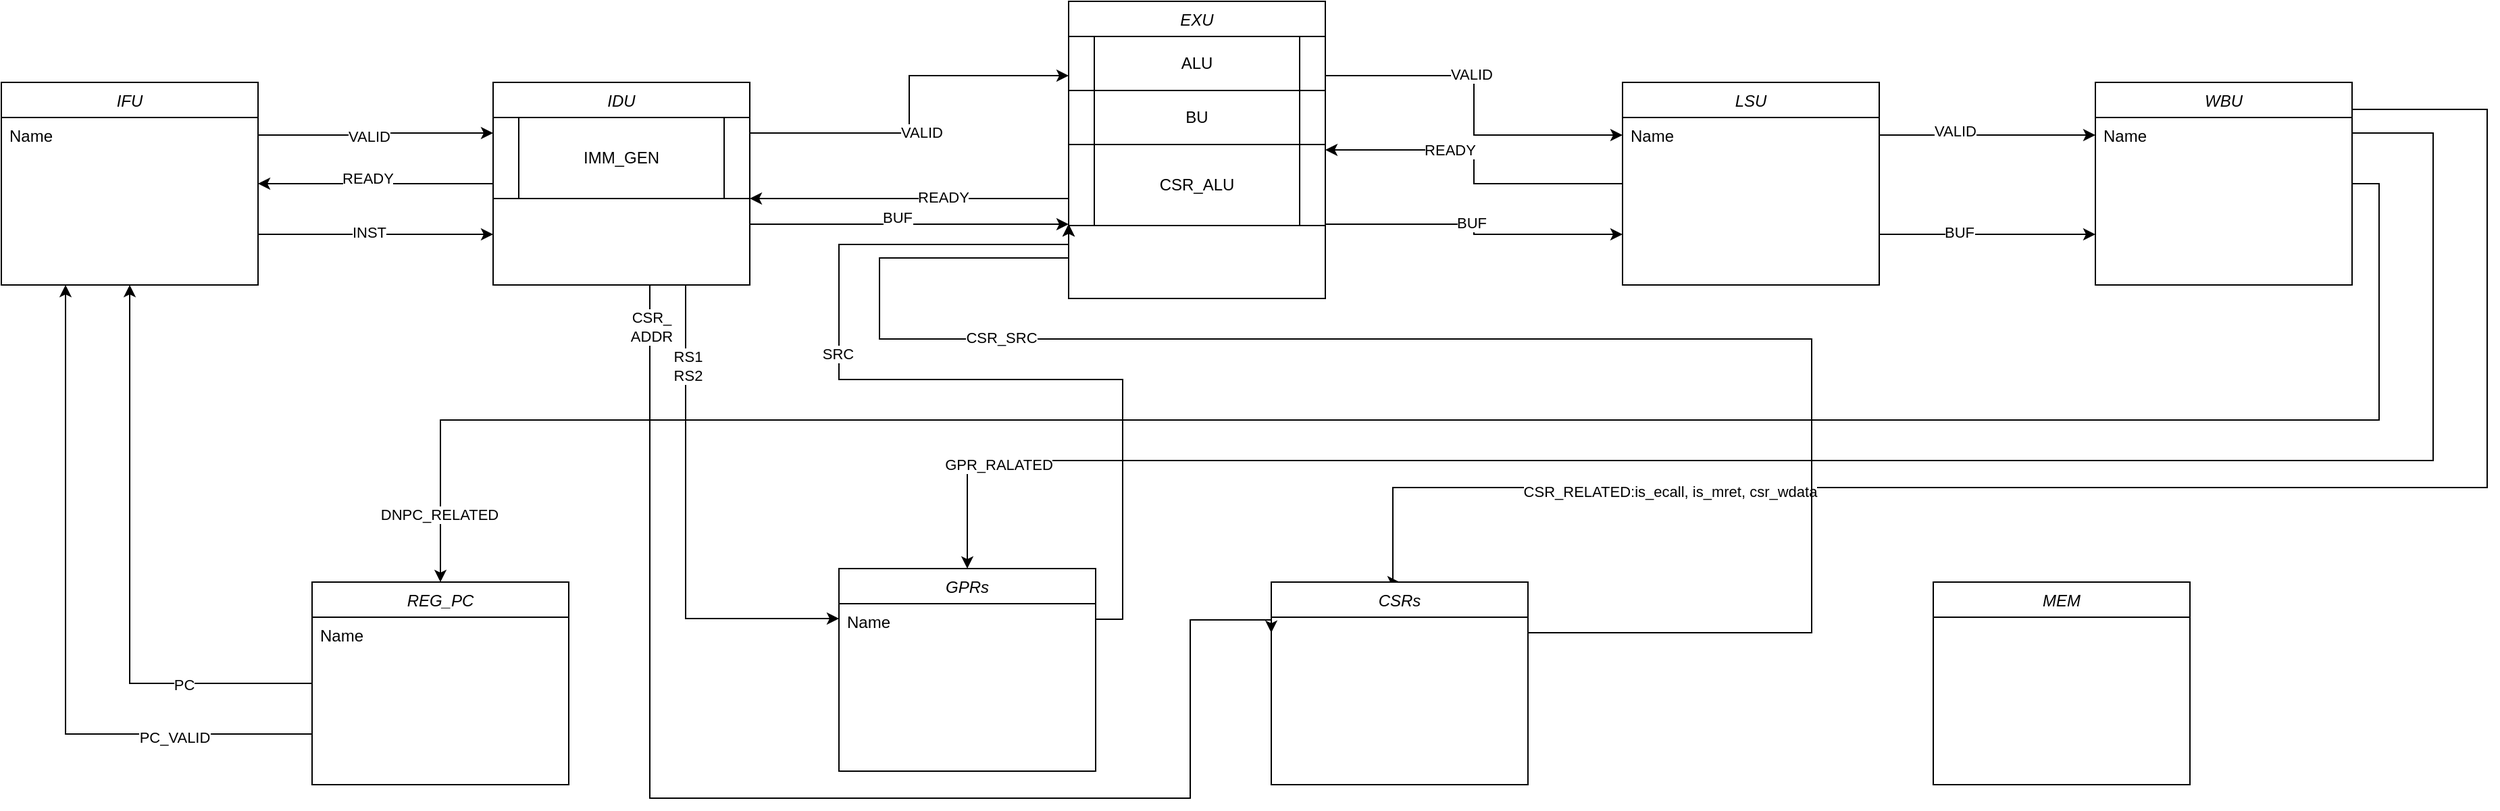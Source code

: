 <mxfile version="26.2.15">
  <diagram id="C5RBs43oDa-KdzZeNtuy" name="Page-1">
    <mxGraphModel dx="1971" dy="811" grid="1" gridSize="10" guides="1" tooltips="1" connect="1" arrows="1" fold="1" page="1" pageScale="1" pageWidth="827" pageHeight="1169" math="0" shadow="0">
      <root>
        <mxCell id="WIyWlLk6GJQsqaUBKTNV-0" />
        <mxCell id="WIyWlLk6GJQsqaUBKTNV-1" parent="WIyWlLk6GJQsqaUBKTNV-0" />
        <mxCell id="KODN2zmgsEhRJ-fXcD3F-83" style="edgeStyle=orthogonalEdgeStyle;rounded=0;orthogonalLoop=1;jettySize=auto;html=1;exitX=1;exitY=0.75;exitDx=0;exitDy=0;entryX=0;entryY=0.75;entryDx=0;entryDy=0;" parent="WIyWlLk6GJQsqaUBKTNV-1" source="zkfFHV4jXpPFQw0GAbJ--0" target="KODN2zmgsEhRJ-fXcD3F-14" edge="1">
          <mxGeometry relative="1" as="geometry" />
        </mxCell>
        <mxCell id="KODN2zmgsEhRJ-fXcD3F-84" value="INST" style="edgeLabel;html=1;align=center;verticalAlign=middle;resizable=0;points=[];" parent="KODN2zmgsEhRJ-fXcD3F-83" vertex="1" connectable="0">
          <mxGeometry x="-0.061" y="2" relative="1" as="geometry">
            <mxPoint as="offset" />
          </mxGeometry>
        </mxCell>
        <mxCell id="zkfFHV4jXpPFQw0GAbJ--0" value="IFU" style="swimlane;fontStyle=2;align=center;verticalAlign=top;childLayout=stackLayout;horizontal=1;startSize=26;horizontalStack=0;resizeParent=1;resizeLast=0;collapsible=1;marginBottom=0;rounded=0;shadow=0;strokeWidth=1;" parent="WIyWlLk6GJQsqaUBKTNV-1" vertex="1">
          <mxGeometry x="240" y="140" width="190" height="150" as="geometry">
            <mxRectangle x="230" y="140" width="160" height="26" as="alternateBounds" />
          </mxGeometry>
        </mxCell>
        <mxCell id="zkfFHV4jXpPFQw0GAbJ--1" value="Name" style="text;align=left;verticalAlign=top;spacingLeft=4;spacingRight=4;overflow=hidden;rotatable=0;points=[[0,0.5],[1,0.5]];portConstraint=eastwest;" parent="zkfFHV4jXpPFQw0GAbJ--0" vertex="1">
          <mxGeometry y="26" width="190" height="26" as="geometry" />
        </mxCell>
        <mxCell id="KODN2zmgsEhRJ-fXcD3F-34" style="edgeStyle=orthogonalEdgeStyle;rounded=0;orthogonalLoop=1;jettySize=auto;html=1;exitX=1;exitY=0.5;exitDx=0;exitDy=0;entryX=0.5;entryY=0;entryDx=0;entryDy=0;" parent="WIyWlLk6GJQsqaUBKTNV-1" source="KODN2zmgsEhRJ-fXcD3F-10" target="KODN2zmgsEhRJ-fXcD3F-22" edge="1">
          <mxGeometry relative="1" as="geometry">
            <Array as="points">
              <mxPoint x="2000" y="215" />
              <mxPoint x="2000" y="390" />
              <mxPoint x="565" y="390" />
            </Array>
          </mxGeometry>
        </mxCell>
        <mxCell id="KODN2zmgsEhRJ-fXcD3F-77" value="DNPC_RELATED" style="edgeLabel;html=1;align=center;verticalAlign=middle;resizable=0;points=[];" parent="KODN2zmgsEhRJ-fXcD3F-34" vertex="1" connectable="0">
          <mxGeometry x="0.942" y="-1" relative="1" as="geometry">
            <mxPoint as="offset" />
          </mxGeometry>
        </mxCell>
        <mxCell id="KODN2zmgsEhRJ-fXcD3F-38" style="edgeStyle=orthogonalEdgeStyle;rounded=0;orthogonalLoop=1;jettySize=auto;html=1;exitX=1;exitY=0.25;exitDx=0;exitDy=0;entryX=0.5;entryY=0;entryDx=0;entryDy=0;" parent="WIyWlLk6GJQsqaUBKTNV-1" source="KODN2zmgsEhRJ-fXcD3F-10" target="KODN2zmgsEhRJ-fXcD3F-20" edge="1">
          <mxGeometry relative="1" as="geometry">
            <Array as="points">
              <mxPoint x="2040" y="178" />
              <mxPoint x="2040" y="420" />
              <mxPoint x="955" y="420" />
            </Array>
          </mxGeometry>
        </mxCell>
        <mxCell id="KODN2zmgsEhRJ-fXcD3F-82" value="GPR_RALATED" style="edgeLabel;html=1;align=center;verticalAlign=middle;resizable=0;points=[];" parent="KODN2zmgsEhRJ-fXcD3F-38" vertex="1" connectable="0">
          <mxGeometry x="0.86" y="3" relative="1" as="geometry">
            <mxPoint as="offset" />
          </mxGeometry>
        </mxCell>
        <mxCell id="KODN2zmgsEhRJ-fXcD3F-56" style="edgeStyle=orthogonalEdgeStyle;rounded=0;orthogonalLoop=1;jettySize=auto;html=1;exitX=1;exitY=0;exitDx=0;exitDy=0;entryX=0.5;entryY=0;entryDx=0;entryDy=0;" parent="WIyWlLk6GJQsqaUBKTNV-1" source="KODN2zmgsEhRJ-fXcD3F-10" target="KODN2zmgsEhRJ-fXcD3F-55" edge="1">
          <mxGeometry relative="1" as="geometry">
            <Array as="points">
              <mxPoint x="1930" y="140" />
              <mxPoint x="1930" y="160" />
              <mxPoint x="2080" y="160" />
              <mxPoint x="2080" y="440" />
              <mxPoint x="1270" y="440" />
              <mxPoint x="1270" y="510" />
            </Array>
          </mxGeometry>
        </mxCell>
        <mxCell id="KODN2zmgsEhRJ-fXcD3F-57" value="CSR_RELATED:is_ecall, is_mret, csr_wdata" style="edgeLabel;html=1;align=center;verticalAlign=middle;resizable=0;points=[];" parent="KODN2zmgsEhRJ-fXcD3F-56" vertex="1" connectable="0">
          <mxGeometry x="0.594" y="3" relative="1" as="geometry">
            <mxPoint x="-1" as="offset" />
          </mxGeometry>
        </mxCell>
        <mxCell id="KODN2zmgsEhRJ-fXcD3F-10" value="WBU" style="swimlane;fontStyle=2;align=center;verticalAlign=top;childLayout=stackLayout;horizontal=1;startSize=26;horizontalStack=0;resizeParent=1;resizeLast=0;collapsible=1;marginBottom=0;rounded=0;shadow=0;strokeWidth=1;" parent="WIyWlLk6GJQsqaUBKTNV-1" vertex="1">
          <mxGeometry x="1790" y="140" width="190" height="150" as="geometry">
            <mxRectangle x="230" y="140" width="160" height="26" as="alternateBounds" />
          </mxGeometry>
        </mxCell>
        <mxCell id="KODN2zmgsEhRJ-fXcD3F-11" value="Name" style="text;align=left;verticalAlign=top;spacingLeft=4;spacingRight=4;overflow=hidden;rotatable=0;points=[[0,0.5],[1,0.5]];portConstraint=eastwest;" parent="KODN2zmgsEhRJ-fXcD3F-10" vertex="1">
          <mxGeometry y="26" width="190" height="26" as="geometry" />
        </mxCell>
        <mxCell id="KODN2zmgsEhRJ-fXcD3F-26" style="edgeStyle=orthogonalEdgeStyle;rounded=0;orthogonalLoop=1;jettySize=auto;html=1;exitX=1;exitY=0.25;exitDx=0;exitDy=0;entryX=0;entryY=0.5;entryDx=0;entryDy=0;" parent="WIyWlLk6GJQsqaUBKTNV-1" source="KODN2zmgsEhRJ-fXcD3F-12" target="KODN2zmgsEhRJ-fXcD3F-17" edge="1">
          <mxGeometry relative="1" as="geometry" />
        </mxCell>
        <mxCell id="KODN2zmgsEhRJ-fXcD3F-67" value="VALID" style="edgeLabel;html=1;align=center;verticalAlign=middle;resizable=0;points=[];" parent="KODN2zmgsEhRJ-fXcD3F-26" vertex="1" connectable="0">
          <mxGeometry x="-0.182" y="1" relative="1" as="geometry">
            <mxPoint as="offset" />
          </mxGeometry>
        </mxCell>
        <mxCell id="KODN2zmgsEhRJ-fXcD3F-65" style="edgeStyle=orthogonalEdgeStyle;rounded=0;orthogonalLoop=1;jettySize=auto;html=1;exitX=1;exitY=0.75;exitDx=0;exitDy=0;entryX=0;entryY=0.75;entryDx=0;entryDy=0;" parent="WIyWlLk6GJQsqaUBKTNV-1" source="KODN2zmgsEhRJ-fXcD3F-12" target="KODN2zmgsEhRJ-fXcD3F-16" edge="1">
          <mxGeometry relative="1" as="geometry" />
        </mxCell>
        <mxCell id="KODN2zmgsEhRJ-fXcD3F-66" value="BUF" style="edgeLabel;html=1;align=center;verticalAlign=middle;resizable=0;points=[];" parent="KODN2zmgsEhRJ-fXcD3F-65" vertex="1" connectable="0">
          <mxGeometry x="-0.053" y="1" relative="1" as="geometry">
            <mxPoint as="offset" />
          </mxGeometry>
        </mxCell>
        <mxCell id="KODN2zmgsEhRJ-fXcD3F-12" value="EXU" style="swimlane;fontStyle=2;align=center;verticalAlign=top;childLayout=stackLayout;horizontal=1;startSize=26;horizontalStack=0;resizeParent=1;resizeLast=0;collapsible=1;marginBottom=0;rounded=0;shadow=0;strokeWidth=1;" parent="WIyWlLk6GJQsqaUBKTNV-1" vertex="1">
          <mxGeometry x="1030" y="80" width="190" height="220" as="geometry">
            <mxRectangle x="230" y="140" width="160" height="26" as="alternateBounds" />
          </mxGeometry>
        </mxCell>
        <mxCell id="KODN2zmgsEhRJ-fXcD3F-39" value="ALU" style="shape=process;whiteSpace=wrap;html=1;backgroundOutline=1;" parent="KODN2zmgsEhRJ-fXcD3F-12" vertex="1">
          <mxGeometry y="26" width="190" height="40" as="geometry" />
        </mxCell>
        <mxCell id="KODN2zmgsEhRJ-fXcD3F-40" value="BU" style="shape=process;whiteSpace=wrap;html=1;backgroundOutline=1;" parent="KODN2zmgsEhRJ-fXcD3F-12" vertex="1">
          <mxGeometry y="66" width="190" height="40" as="geometry" />
        </mxCell>
        <mxCell id="x2h3QesRps8qrxLWFEcU-3" value="CSR_ALU" style="shape=process;whiteSpace=wrap;html=1;backgroundOutline=1;" vertex="1" parent="KODN2zmgsEhRJ-fXcD3F-12">
          <mxGeometry y="106" width="190" height="60" as="geometry" />
        </mxCell>
        <mxCell id="KODN2zmgsEhRJ-fXcD3F-25" style="edgeStyle=orthogonalEdgeStyle;rounded=0;orthogonalLoop=1;jettySize=auto;html=1;exitX=1;exitY=0.25;exitDx=0;exitDy=0;entryX=0;entryY=0.25;entryDx=0;entryDy=0;" parent="WIyWlLk6GJQsqaUBKTNV-1" source="KODN2zmgsEhRJ-fXcD3F-14" target="KODN2zmgsEhRJ-fXcD3F-12" edge="1">
          <mxGeometry relative="1" as="geometry">
            <mxPoint x="870" y="199.0" as="targetPoint" />
          </mxGeometry>
        </mxCell>
        <mxCell id="KODN2zmgsEhRJ-fXcD3F-43" value="VALID" style="edgeLabel;html=1;align=center;verticalAlign=middle;resizable=0;points=[];" parent="KODN2zmgsEhRJ-fXcD3F-25" vertex="1" connectable="0">
          <mxGeometry x="-0.28" y="-2" relative="1" as="geometry">
            <mxPoint x="26" y="-3" as="offset" />
          </mxGeometry>
        </mxCell>
        <mxCell id="KODN2zmgsEhRJ-fXcD3F-48" style="edgeStyle=orthogonalEdgeStyle;rounded=0;orthogonalLoop=1;jettySize=auto;html=1;exitX=1;exitY=0.75;exitDx=0;exitDy=0;entryX=0;entryY=0.75;entryDx=0;entryDy=0;" parent="WIyWlLk6GJQsqaUBKTNV-1" source="KODN2zmgsEhRJ-fXcD3F-14" target="KODN2zmgsEhRJ-fXcD3F-12" edge="1">
          <mxGeometry relative="1" as="geometry">
            <mxPoint x="1000.0" y="260" as="targetPoint" />
            <Array as="points">
              <mxPoint x="794" y="245" />
            </Array>
          </mxGeometry>
        </mxCell>
        <mxCell id="KODN2zmgsEhRJ-fXcD3F-49" value="BUF" style="edgeLabel;html=1;align=center;verticalAlign=middle;resizable=0;points=[];" parent="KODN2zmgsEhRJ-fXcD3F-48" vertex="1" connectable="0">
          <mxGeometry x="-0.049" y="5" relative="1" as="geometry">
            <mxPoint as="offset" />
          </mxGeometry>
        </mxCell>
        <mxCell id="KODN2zmgsEhRJ-fXcD3F-50" style="edgeStyle=orthogonalEdgeStyle;rounded=0;orthogonalLoop=1;jettySize=auto;html=1;exitX=0.75;exitY=1;exitDx=0;exitDy=0;entryX=0;entryY=0.5;entryDx=0;entryDy=0;" parent="WIyWlLk6GJQsqaUBKTNV-1" source="KODN2zmgsEhRJ-fXcD3F-14" target="KODN2zmgsEhRJ-fXcD3F-21" edge="1">
          <mxGeometry relative="1" as="geometry" />
        </mxCell>
        <mxCell id="KODN2zmgsEhRJ-fXcD3F-53" value="RS1&lt;br&gt;RS2" style="edgeLabel;html=1;align=center;verticalAlign=middle;resizable=0;points=[];" parent="KODN2zmgsEhRJ-fXcD3F-50" vertex="1" connectable="0">
          <mxGeometry x="-0.716" y="1" relative="1" as="geometry">
            <mxPoint y="9" as="offset" />
          </mxGeometry>
        </mxCell>
        <mxCell id="KODN2zmgsEhRJ-fXcD3F-58" style="edgeStyle=orthogonalEdgeStyle;rounded=0;orthogonalLoop=1;jettySize=auto;html=1;exitX=0.5;exitY=1;exitDx=0;exitDy=0;entryX=0;entryY=0.25;entryDx=0;entryDy=0;" parent="WIyWlLk6GJQsqaUBKTNV-1" source="KODN2zmgsEhRJ-fXcD3F-14" target="KODN2zmgsEhRJ-fXcD3F-55" edge="1">
          <mxGeometry relative="1" as="geometry">
            <mxPoint x="1190" y="670" as="targetPoint" />
            <Array as="points">
              <mxPoint x="720" y="290" />
              <mxPoint x="720" y="670" />
              <mxPoint x="1120" y="670" />
              <mxPoint x="1120" y="538" />
              <mxPoint x="1180" y="538" />
            </Array>
          </mxGeometry>
        </mxCell>
        <mxCell id="KODN2zmgsEhRJ-fXcD3F-61" value="CSR_&lt;br&gt;ADDR" style="edgeLabel;html=1;align=center;verticalAlign=middle;resizable=0;points=[];" parent="KODN2zmgsEhRJ-fXcD3F-58" vertex="1" connectable="0">
          <mxGeometry x="-0.891" y="1" relative="1" as="geometry">
            <mxPoint y="-3" as="offset" />
          </mxGeometry>
        </mxCell>
        <mxCell id="KODN2zmgsEhRJ-fXcD3F-64" style="edgeStyle=orthogonalEdgeStyle;rounded=0;orthogonalLoop=1;jettySize=auto;html=1;exitX=0;exitY=0.5;exitDx=0;exitDy=0;entryX=1;entryY=0.5;entryDx=0;entryDy=0;" parent="WIyWlLk6GJQsqaUBKTNV-1" source="KODN2zmgsEhRJ-fXcD3F-14" target="zkfFHV4jXpPFQw0GAbJ--0" edge="1">
          <mxGeometry relative="1" as="geometry" />
        </mxCell>
        <mxCell id="KODN2zmgsEhRJ-fXcD3F-74" value="READY" style="edgeLabel;html=1;align=center;verticalAlign=middle;resizable=0;points=[];" parent="KODN2zmgsEhRJ-fXcD3F-64" vertex="1" connectable="0">
          <mxGeometry x="0.067" y="-4" relative="1" as="geometry">
            <mxPoint as="offset" />
          </mxGeometry>
        </mxCell>
        <mxCell id="KODN2zmgsEhRJ-fXcD3F-14" value="IDU" style="swimlane;fontStyle=2;align=center;verticalAlign=top;childLayout=stackLayout;horizontal=1;startSize=26;horizontalStack=0;resizeParent=1;resizeLast=0;collapsible=1;marginBottom=0;rounded=0;shadow=0;strokeWidth=1;" parent="WIyWlLk6GJQsqaUBKTNV-1" vertex="1">
          <mxGeometry x="604" y="140" width="190" height="150" as="geometry">
            <mxRectangle x="230" y="140" width="160" height="26" as="alternateBounds" />
          </mxGeometry>
        </mxCell>
        <mxCell id="KODN2zmgsEhRJ-fXcD3F-41" value="IMM_GEN" style="shape=process;whiteSpace=wrap;html=1;backgroundOutline=1;" parent="KODN2zmgsEhRJ-fXcD3F-14" vertex="1">
          <mxGeometry y="26" width="190" height="60" as="geometry" />
        </mxCell>
        <mxCell id="KODN2zmgsEhRJ-fXcD3F-54" style="edgeStyle=orthogonalEdgeStyle;rounded=0;orthogonalLoop=1;jettySize=auto;html=1;exitX=0;exitY=0.5;exitDx=0;exitDy=0;entryX=1;entryY=0.5;entryDx=0;entryDy=0;" parent="WIyWlLk6GJQsqaUBKTNV-1" source="KODN2zmgsEhRJ-fXcD3F-16" target="KODN2zmgsEhRJ-fXcD3F-12" edge="1">
          <mxGeometry relative="1" as="geometry" />
        </mxCell>
        <mxCell id="KODN2zmgsEhRJ-fXcD3F-68" value="READY" style="edgeLabel;html=1;align=center;verticalAlign=middle;resizable=0;points=[];" parent="KODN2zmgsEhRJ-fXcD3F-54" vertex="1" connectable="0">
          <mxGeometry x="0.354" relative="1" as="geometry">
            <mxPoint x="13" as="offset" />
          </mxGeometry>
        </mxCell>
        <mxCell id="KODN2zmgsEhRJ-fXcD3F-71" style="edgeStyle=orthogonalEdgeStyle;rounded=0;orthogonalLoop=1;jettySize=auto;html=1;exitX=1;exitY=0.75;exitDx=0;exitDy=0;entryX=0;entryY=0.75;entryDx=0;entryDy=0;" parent="WIyWlLk6GJQsqaUBKTNV-1" source="KODN2zmgsEhRJ-fXcD3F-16" target="KODN2zmgsEhRJ-fXcD3F-10" edge="1">
          <mxGeometry relative="1" as="geometry" />
        </mxCell>
        <mxCell id="KODN2zmgsEhRJ-fXcD3F-72" value="BUF" style="edgeLabel;html=1;align=center;verticalAlign=middle;resizable=0;points=[];" parent="KODN2zmgsEhRJ-fXcD3F-71" vertex="1" connectable="0">
          <mxGeometry x="-0.27" y="2" relative="1" as="geometry">
            <mxPoint as="offset" />
          </mxGeometry>
        </mxCell>
        <mxCell id="KODN2zmgsEhRJ-fXcD3F-16" value="LSU" style="swimlane;fontStyle=2;align=center;verticalAlign=top;childLayout=stackLayout;horizontal=1;startSize=26;horizontalStack=0;resizeParent=1;resizeLast=0;collapsible=1;marginBottom=0;rounded=0;shadow=0;strokeWidth=1;" parent="WIyWlLk6GJQsqaUBKTNV-1" vertex="1">
          <mxGeometry x="1440" y="140" width="190" height="150" as="geometry">
            <mxRectangle x="230" y="140" width="160" height="26" as="alternateBounds" />
          </mxGeometry>
        </mxCell>
        <mxCell id="KODN2zmgsEhRJ-fXcD3F-17" value="Name" style="text;align=left;verticalAlign=top;spacingLeft=4;spacingRight=4;overflow=hidden;rotatable=0;points=[[0,0.5],[1,0.5]];portConstraint=eastwest;" parent="KODN2zmgsEhRJ-fXcD3F-16" vertex="1">
          <mxGeometry y="26" width="190" height="26" as="geometry" />
        </mxCell>
        <mxCell id="KODN2zmgsEhRJ-fXcD3F-18" value="MEM" style="swimlane;fontStyle=2;align=center;verticalAlign=top;childLayout=stackLayout;horizontal=1;startSize=26;horizontalStack=0;resizeParent=1;resizeLast=0;collapsible=1;marginBottom=0;rounded=0;shadow=0;strokeWidth=1;" parent="WIyWlLk6GJQsqaUBKTNV-1" vertex="1">
          <mxGeometry x="1670" y="510" width="190" height="150" as="geometry">
            <mxRectangle x="230" y="140" width="160" height="26" as="alternateBounds" />
          </mxGeometry>
        </mxCell>
        <mxCell id="KODN2zmgsEhRJ-fXcD3F-51" style="edgeStyle=orthogonalEdgeStyle;rounded=0;orthogonalLoop=1;jettySize=auto;html=1;exitX=1;exitY=0.25;exitDx=0;exitDy=0;entryX=0;entryY=0.75;entryDx=0;entryDy=0;" parent="WIyWlLk6GJQsqaUBKTNV-1" source="KODN2zmgsEhRJ-fXcD3F-20" target="KODN2zmgsEhRJ-fXcD3F-12" edge="1">
          <mxGeometry relative="1" as="geometry">
            <Array as="points">
              <mxPoint x="1070" y="538" />
              <mxPoint x="1070" y="360" />
              <mxPoint x="860" y="360" />
              <mxPoint x="860" y="260" />
              <mxPoint x="1030" y="260" />
            </Array>
          </mxGeometry>
        </mxCell>
        <mxCell id="KODN2zmgsEhRJ-fXcD3F-52" value="SRC" style="edgeLabel;html=1;align=center;verticalAlign=middle;resizable=0;points=[];" parent="KODN2zmgsEhRJ-fXcD3F-51" vertex="1" connectable="0">
          <mxGeometry x="0.233" y="1" relative="1" as="geometry">
            <mxPoint as="offset" />
          </mxGeometry>
        </mxCell>
        <mxCell id="KODN2zmgsEhRJ-fXcD3F-20" value="GPRs" style="swimlane;fontStyle=2;align=center;verticalAlign=top;childLayout=stackLayout;horizontal=1;startSize=26;horizontalStack=0;resizeParent=1;resizeLast=0;collapsible=1;marginBottom=0;rounded=0;shadow=0;strokeWidth=1;" parent="WIyWlLk6GJQsqaUBKTNV-1" vertex="1">
          <mxGeometry x="860" y="500" width="190" height="150" as="geometry">
            <mxRectangle x="230" y="140" width="160" height="26" as="alternateBounds" />
          </mxGeometry>
        </mxCell>
        <mxCell id="KODN2zmgsEhRJ-fXcD3F-21" value="Name" style="text;align=left;verticalAlign=top;spacingLeft=4;spacingRight=4;overflow=hidden;rotatable=0;points=[[0,0.5],[1,0.5]];portConstraint=eastwest;" parent="KODN2zmgsEhRJ-fXcD3F-20" vertex="1">
          <mxGeometry y="26" width="190" height="22" as="geometry" />
        </mxCell>
        <mxCell id="KODN2zmgsEhRJ-fXcD3F-29" style="edgeStyle=orthogonalEdgeStyle;rounded=0;orthogonalLoop=1;jettySize=auto;html=1;exitX=0;exitY=0.5;exitDx=0;exitDy=0;entryX=0.5;entryY=1;entryDx=0;entryDy=0;" parent="WIyWlLk6GJQsqaUBKTNV-1" source="KODN2zmgsEhRJ-fXcD3F-22" target="zkfFHV4jXpPFQw0GAbJ--0" edge="1">
          <mxGeometry relative="1" as="geometry" />
        </mxCell>
        <mxCell id="KODN2zmgsEhRJ-fXcD3F-75" value="PC" style="edgeLabel;html=1;align=center;verticalAlign=middle;resizable=0;points=[];" parent="KODN2zmgsEhRJ-fXcD3F-29" vertex="1" connectable="0">
          <mxGeometry x="-0.558" y="1" relative="1" as="geometry">
            <mxPoint as="offset" />
          </mxGeometry>
        </mxCell>
        <mxCell id="KODN2zmgsEhRJ-fXcD3F-30" style="edgeStyle=orthogonalEdgeStyle;rounded=0;orthogonalLoop=1;jettySize=auto;html=1;exitX=0;exitY=0.75;exitDx=0;exitDy=0;entryX=0.25;entryY=1;entryDx=0;entryDy=0;" parent="WIyWlLk6GJQsqaUBKTNV-1" source="KODN2zmgsEhRJ-fXcD3F-22" target="zkfFHV4jXpPFQw0GAbJ--0" edge="1">
          <mxGeometry relative="1" as="geometry" />
        </mxCell>
        <mxCell id="KODN2zmgsEhRJ-fXcD3F-76" value="PC_VALID" style="edgeLabel;html=1;align=center;verticalAlign=middle;resizable=0;points=[];" parent="KODN2zmgsEhRJ-fXcD3F-30" vertex="1" connectable="0">
          <mxGeometry x="-0.604" y="2" relative="1" as="geometry">
            <mxPoint as="offset" />
          </mxGeometry>
        </mxCell>
        <mxCell id="KODN2zmgsEhRJ-fXcD3F-22" value="REG_PC" style="swimlane;fontStyle=2;align=center;verticalAlign=top;childLayout=stackLayout;horizontal=1;startSize=26;horizontalStack=0;resizeParent=1;resizeLast=0;collapsible=1;marginBottom=0;rounded=0;shadow=0;strokeWidth=1;" parent="WIyWlLk6GJQsqaUBKTNV-1" vertex="1">
          <mxGeometry x="470" y="510" width="190" height="150" as="geometry">
            <mxRectangle x="230" y="140" width="160" height="26" as="alternateBounds" />
          </mxGeometry>
        </mxCell>
        <mxCell id="KODN2zmgsEhRJ-fXcD3F-23" value="Name" style="text;align=left;verticalAlign=top;spacingLeft=4;spacingRight=4;overflow=hidden;rotatable=0;points=[[0,0.5],[1,0.5]];portConstraint=eastwest;" parent="KODN2zmgsEhRJ-fXcD3F-22" vertex="1">
          <mxGeometry y="26" width="190" height="22" as="geometry" />
        </mxCell>
        <mxCell id="KODN2zmgsEhRJ-fXcD3F-27" style="edgeStyle=orthogonalEdgeStyle;rounded=0;orthogonalLoop=1;jettySize=auto;html=1;exitX=1;exitY=0.5;exitDx=0;exitDy=0;entryX=0;entryY=0.5;entryDx=0;entryDy=0;" parent="WIyWlLk6GJQsqaUBKTNV-1" source="KODN2zmgsEhRJ-fXcD3F-17" target="KODN2zmgsEhRJ-fXcD3F-11" edge="1">
          <mxGeometry relative="1" as="geometry" />
        </mxCell>
        <mxCell id="KODN2zmgsEhRJ-fXcD3F-70" value="VALID" style="edgeLabel;html=1;align=center;verticalAlign=middle;resizable=0;points=[];" parent="KODN2zmgsEhRJ-fXcD3F-27" vertex="1" connectable="0">
          <mxGeometry x="-0.301" y="3" relative="1" as="geometry">
            <mxPoint as="offset" />
          </mxGeometry>
        </mxCell>
        <mxCell id="KODN2zmgsEhRJ-fXcD3F-45" style="edgeStyle=orthogonalEdgeStyle;rounded=0;orthogonalLoop=1;jettySize=auto;html=1;exitX=0;exitY=0.5;exitDx=0;exitDy=0;entryX=1;entryY=1;entryDx=0;entryDy=0;" parent="WIyWlLk6GJQsqaUBKTNV-1" source="KODN2zmgsEhRJ-fXcD3F-40" target="KODN2zmgsEhRJ-fXcD3F-41" edge="1">
          <mxGeometry relative="1" as="geometry">
            <Array as="points">
              <mxPoint x="900" y="226" />
              <mxPoint x="900" y="226" />
            </Array>
          </mxGeometry>
        </mxCell>
        <mxCell id="KODN2zmgsEhRJ-fXcD3F-46" value="READY" style="edgeLabel;html=1;align=center;verticalAlign=middle;resizable=0;points=[];" parent="KODN2zmgsEhRJ-fXcD3F-45" vertex="1" connectable="0">
          <mxGeometry x="0.36" y="-4" relative="1" as="geometry">
            <mxPoint x="48" y="3" as="offset" />
          </mxGeometry>
        </mxCell>
        <mxCell id="KODN2zmgsEhRJ-fXcD3F-59" style="edgeStyle=orthogonalEdgeStyle;rounded=0;orthogonalLoop=1;jettySize=auto;html=1;exitX=1;exitY=0.25;exitDx=0;exitDy=0;entryX=0;entryY=0.75;entryDx=0;entryDy=0;" parent="WIyWlLk6GJQsqaUBKTNV-1" source="KODN2zmgsEhRJ-fXcD3F-55" target="KODN2zmgsEhRJ-fXcD3F-12" edge="1">
          <mxGeometry relative="1" as="geometry">
            <Array as="points">
              <mxPoint x="1580" y="548" />
              <mxPoint x="1580" y="330" />
              <mxPoint x="890" y="330" />
              <mxPoint x="890" y="270" />
              <mxPoint x="1030" y="270" />
            </Array>
          </mxGeometry>
        </mxCell>
        <mxCell id="KODN2zmgsEhRJ-fXcD3F-60" value="CSR_SRC" style="edgeLabel;html=1;align=center;verticalAlign=middle;resizable=0;points=[];" parent="KODN2zmgsEhRJ-fXcD3F-59" vertex="1" connectable="0">
          <mxGeometry x="0.531" y="-1" relative="1" as="geometry">
            <mxPoint as="offset" />
          </mxGeometry>
        </mxCell>
        <mxCell id="KODN2zmgsEhRJ-fXcD3F-55" value="CSRs" style="swimlane;fontStyle=2;align=center;verticalAlign=top;childLayout=stackLayout;horizontal=1;startSize=26;horizontalStack=0;resizeParent=1;resizeLast=0;collapsible=1;marginBottom=0;rounded=0;shadow=0;strokeWidth=1;" parent="WIyWlLk6GJQsqaUBKTNV-1" vertex="1">
          <mxGeometry x="1180" y="510" width="190" height="150" as="geometry">
            <mxRectangle x="230" y="140" width="160" height="26" as="alternateBounds" />
          </mxGeometry>
        </mxCell>
        <mxCell id="KODN2zmgsEhRJ-fXcD3F-62" style="edgeStyle=orthogonalEdgeStyle;rounded=0;orthogonalLoop=1;jettySize=auto;html=1;exitX=1;exitY=0.5;exitDx=0;exitDy=0;entryX=0;entryY=0.25;entryDx=0;entryDy=0;" parent="WIyWlLk6GJQsqaUBKTNV-1" source="zkfFHV4jXpPFQw0GAbJ--1" target="KODN2zmgsEhRJ-fXcD3F-14" edge="1">
          <mxGeometry relative="1" as="geometry" />
        </mxCell>
        <mxCell id="KODN2zmgsEhRJ-fXcD3F-73" value="VALID" style="edgeLabel;html=1;align=center;verticalAlign=middle;resizable=0;points=[];" parent="KODN2zmgsEhRJ-fXcD3F-62" vertex="1" connectable="0">
          <mxGeometry x="-0.066" y="-1" relative="1" as="geometry">
            <mxPoint as="offset" />
          </mxGeometry>
        </mxCell>
      </root>
    </mxGraphModel>
  </diagram>
</mxfile>
